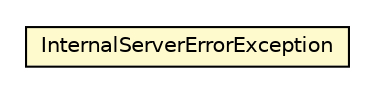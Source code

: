 #!/usr/local/bin/dot
#
# Class diagram 
# Generated by UMLGraph version R5_6_6-6-g3bdff0 (http://www.umlgraph.org/)
#

digraph G {
	edge [fontname="Helvetica",fontsize=10,labelfontname="Helvetica",labelfontsize=10];
	node [fontname="Helvetica",fontsize=10,shape=plaintext];
	nodesep=0.25;
	ranksep=0.5;
	// de.tud.plt.r43ples.exception.InternalServerErrorException
	c153 [label=<<table title="de.tud.plt.r43ples.exception.InternalServerErrorException" border="0" cellborder="1" cellspacing="0" cellpadding="2" port="p" bgcolor="lemonChiffon" href="./InternalServerErrorException.html">
		<tr><td><table border="0" cellspacing="0" cellpadding="1">
<tr><td align="center" balign="center"> InternalServerErrorException </td></tr>
		</table></td></tr>
		</table>>, URL="./InternalServerErrorException.html", fontname="Helvetica", fontcolor="black", fontsize=10.0];
}

